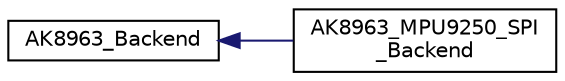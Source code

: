 digraph "Graphical Class Hierarchy"
{
 // INTERACTIVE_SVG=YES
  edge [fontname="Helvetica",fontsize="10",labelfontname="Helvetica",labelfontsize="10"];
  node [fontname="Helvetica",fontsize="10",shape=record];
  rankdir="LR";
  Node1 [label="AK8963_Backend",height=0.2,width=0.4,color="black", fillcolor="white", style="filled",URL="$classAK8963__Backend.html",tooltip="-*- tab-width: 4; Mode: C++; c-basic-offset: 4; indent-tabs-mode: nil -*- "];
  Node1 -> Node2 [dir="back",color="midnightblue",fontsize="10",style="solid",fontname="Helvetica"];
  Node2 [label="AK8963_MPU9250_SPI\l_Backend",height=0.2,width=0.4,color="black", fillcolor="white", style="filled",URL="$classAK8963__MPU9250__SPI__Backend.html"];
}
